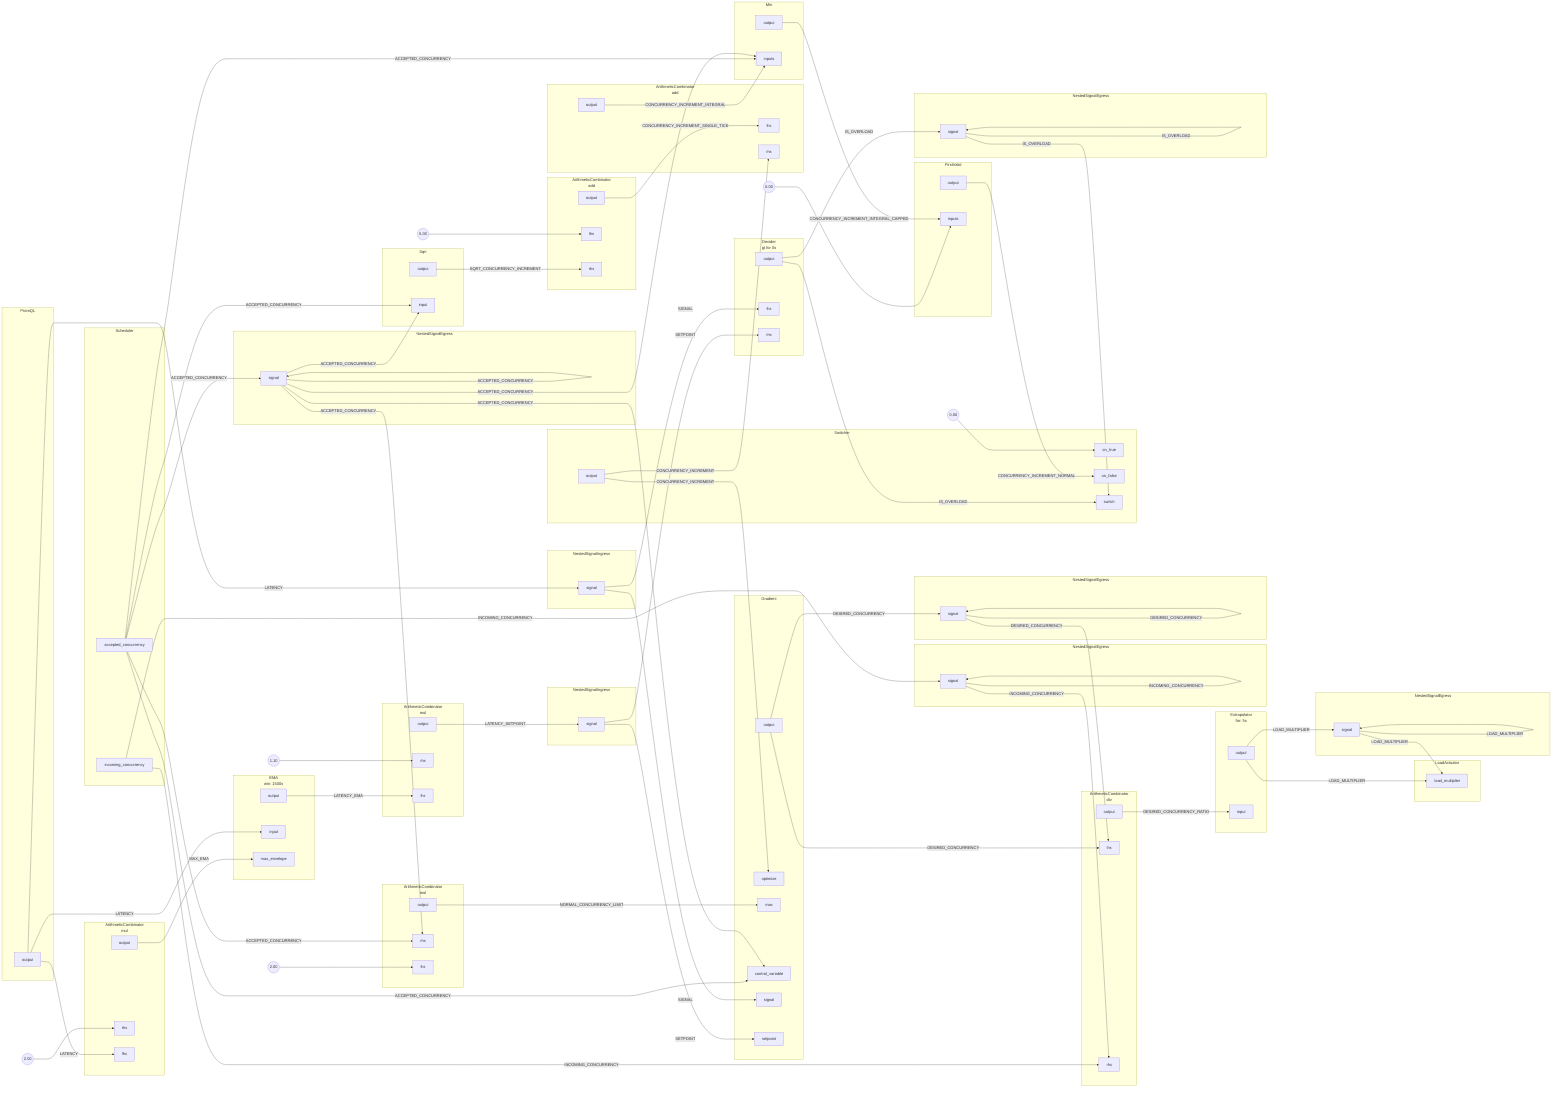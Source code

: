 flowchart LR
subgraph root.0[PromQL]
subgraph root.0_outports[ ]
style root.0_outports fill:none,stroke:none
root.0output[output]
end
end
subgraph root.1[<center>ArithmeticCombinator<br/>mul</center>]
subgraph root.1_inports[ ]
style root.1_inports fill:none,stroke:none
root.1rhs[rhs]
root.1lhs[lhs]
end
subgraph root.1_outports[ ]
style root.1_outports fill:none,stroke:none
root.1output[output]
end
end
FakeConstant0((2.00))
FakeConstant0 --> root.1rhs
subgraph root.2[<center>ArithmeticCombinator<br/>mul</center>]
subgraph root.2_inports[ ]
style root.2_inports fill:none,stroke:none
root.2rhs[rhs]
root.2lhs[lhs]
end
subgraph root.2_outports[ ]
style root.2_outports fill:none,stroke:none
root.2output[output]
end
end
FakeConstant1((1.10))
FakeConstant1 --> root.2rhs
subgraph root.3[<center>EMA<br/>win: 1500s</center>]
subgraph root.3_inports[ ]
style root.3_inports fill:none,stroke:none
root.3input[input]
root.3max_envelope[max_envelope]
end
subgraph root.3_outports[ ]
style root.3_outports fill:none,stroke:none
root.3output[output]
end
end
subgraph root.4.0[<center>ArithmeticCombinator<br/>div</center>]
subgraph root.4.0_inports[ ]
style root.4.0_inports fill:none,stroke:none
root.4.0lhs[lhs]
root.4.0rhs[rhs]
end
subgraph root.4.0_outports[ ]
style root.4.0_outports fill:none,stroke:none
root.4.0output[output]
end
end
subgraph root.4.1[<center>ArithmeticCombinator<br/>mul</center>]
subgraph root.4.1_inports[ ]
style root.4.1_inports fill:none,stroke:none
root.4.1rhs[rhs]
root.4.1lhs[lhs]
end
subgraph root.4.1_outports[ ]
style root.4.1_outports fill:none,stroke:none
root.4.1output[output]
end
end
FakeConstant2((2.00))
FakeConstant2 --> root.4.1lhs
subgraph root.4.2[<center>ArithmeticCombinator<br/>add</center>]
subgraph root.4.2_inports[ ]
style root.4.2_inports fill:none,stroke:none
root.4.2lhs[lhs]
root.4.2rhs[rhs]
end
subgraph root.4.2_outports[ ]
style root.4.2_outports fill:none,stroke:none
root.4.2output[output]
end
end
FakeConstant3((5.00))
FakeConstant3 --> root.4.2lhs
subgraph root.4.3[<center>ArithmeticCombinator<br/>add</center>]
subgraph root.4.3_inports[ ]
style root.4.3_inports fill:none,stroke:none
root.4.3lhs[lhs]
root.4.3rhs[rhs]
end
subgraph root.4.3_outports[ ]
style root.4.3_outports fill:none,stroke:none
root.4.3output[output]
end
end
subgraph root.4.4[Min]
subgraph root.4.4_inports[ ]
style root.4.4_inports fill:none,stroke:none
root.4.4inputs[inputs]
root.4.4inputs[inputs]
end
subgraph root.4.4_outports[ ]
style root.4.4_outports fill:none,stroke:none
root.4.4output[output]
end
end
subgraph root.4.5[FirstValid]
subgraph root.4.5_inports[ ]
style root.4.5_inports fill:none,stroke:none
root.4.5inputs[inputs]
root.4.5inputs[inputs]
end
subgraph root.4.5_outports[ ]
style root.4.5_outports fill:none,stroke:none
root.4.5output[output]
end
end
FakeConstant4((0.00))
FakeConstant4 --> root.4.5inputs
subgraph root.4.6[Sqrt]
subgraph root.4.6_inports[ ]
style root.4.6_inports fill:none,stroke:none
root.4.6input[input]
end
subgraph root.4.6_outports[ ]
style root.4.6_outports fill:none,stroke:none
root.4.6output[output]
end
end
subgraph root.4.7[Gradient]
subgraph root.4.7_inports[ ]
style root.4.7_inports fill:none,stroke:none
root.4.7optimize[optimize]
root.4.7max[max]
root.4.7control_variable[control_variable]
root.4.7signal[signal]
root.4.7setpoint[setpoint]
end
subgraph root.4.7_outports[ ]
style root.4.7_outports fill:none,stroke:none
root.4.7output[output]
end
end
subgraph root.4.8[<center>Extrapolator<br/>for: 5s</center>]
subgraph root.4.8_inports[ ]
style root.4.8_inports fill:none,stroke:none
root.4.8input[input]
end
subgraph root.4.8_outports[ ]
style root.4.8_outports fill:none,stroke:none
root.4.8output[output]
end
end
subgraph root.4.9.Scheduler[Scheduler]
subgraph root.4.9.Scheduler_outports[ ]
style root.4.9.Scheduler_outports fill:none,stroke:none
root.4.9.Scheduleraccepted_concurrency[accepted_concurrency]
root.4.9.Schedulerincoming_concurrency[incoming_concurrency]
end
end
subgraph root.4.9.LoadActuator[LoadActuator]
subgraph root.4.9.LoadActuator_inports[ ]
style root.4.9.LoadActuator_inports fill:none,stroke:none
root.4.9.LoadActuatorload_multiplier[load_multiplier]
end
end
subgraph root.4.10[<center>Decider<br/>gt for 0s</center>]
subgraph root.4.10_inports[ ]
style root.4.10_inports fill:none,stroke:none
root.4.10lhs[lhs]
root.4.10rhs[rhs]
end
subgraph root.4.10_outports[ ]
style root.4.10_outports fill:none,stroke:none
root.4.10output[output]
end
end
subgraph root.4.11[Switcher]
subgraph root.4.11_inports[ ]
style root.4.11_inports fill:none,stroke:none
root.4.11on_true[on_true]
root.4.11on_false[on_false]
root.4.11switch[switch]
end
subgraph root.4.11_outports[ ]
style root.4.11_outports fill:none,stroke:none
root.4.11output[output]
end
end
FakeConstant5((0.00))
FakeConstant5 --> root.4.11on_true
subgraph root.4.12[NestedSignalIngress]
subgraph root.4.12_inports[ ]
style root.4.12_inports fill:none,stroke:none
root.4.12signal[signal]
end
subgraph root.4.12_outports[ ]
style root.4.12_outports fill:none,stroke:none
root.4.12signal[signal]
end
end
subgraph root.4.13[NestedSignalIngress]
subgraph root.4.13_inports[ ]
style root.4.13_inports fill:none,stroke:none
root.4.13signal[signal]
end
subgraph root.4.13_outports[ ]
style root.4.13_outports fill:none,stroke:none
root.4.13signal[signal]
end
end
subgraph root.4.14[NestedSignalEgress]
subgraph root.4.14_inports[ ]
style root.4.14_inports fill:none,stroke:none
root.4.14signal[signal]
end
subgraph root.4.14_outports[ ]
style root.4.14_outports fill:none,stroke:none
root.4.14signal[signal]
end
end
subgraph root.4.15[NestedSignalEgress]
subgraph root.4.15_inports[ ]
style root.4.15_inports fill:none,stroke:none
root.4.15signal[signal]
end
subgraph root.4.15_outports[ ]
style root.4.15_outports fill:none,stroke:none
root.4.15signal[signal]
end
end
subgraph root.4.16[NestedSignalEgress]
subgraph root.4.16_inports[ ]
style root.4.16_inports fill:none,stroke:none
root.4.16signal[signal]
end
subgraph root.4.16_outports[ ]
style root.4.16_outports fill:none,stroke:none
root.4.16signal[signal]
end
end
subgraph root.4.17[NestedSignalEgress]
subgraph root.4.17_inports[ ]
style root.4.17_inports fill:none,stroke:none
root.4.17signal[signal]
end
subgraph root.4.17_outports[ ]
style root.4.17_outports fill:none,stroke:none
root.4.17signal[signal]
end
end
subgraph root.4.18[NestedSignalEgress]
subgraph root.4.18_inports[ ]
style root.4.18_inports fill:none,stroke:none
root.4.18signal[signal]
end
subgraph root.4.18_outports[ ]
style root.4.18_outports fill:none,stroke:none
root.4.18signal[signal]
end
end
root.4.5output --> |CONCURRENCY_INCREMENT_NORMAL| root.4.11on_false
root.1output --> |MAX_EMA| root.3max_envelope
root.4.1output --> |NORMAL_CONCURRENCY_LIMIT| root.4.7max
root.4.2output --> |CONCURRENCY_INCREMENT_SINGLE_TICK| root.4.3lhs
root.4.4output --> |CONCURRENCY_INCREMENT_INTEGRAL_CAPPED| root.4.5inputs
root.4.6output --> |SQRT_CONCURRENCY_INCREMENT| root.4.2rhs
root.4.9.Schedulerincoming_concurrency --> |INCOMING_CONCURRENCY| root.4.0rhs
root.4.9.Schedulerincoming_concurrency --> |INCOMING_CONCURRENCY| root.4.15signal
root.4.15signal --> |INCOMING_CONCURRENCY| root.4.0rhs
root.4.15signal --> |INCOMING_CONCURRENCY| root.4.15signal
root.4.11output --> |CONCURRENCY_INCREMENT| root.4.3rhs
root.4.11output --> |CONCURRENCY_INCREMENT| root.4.7optimize
root.4.13signal --> |SETPOINT| root.4.7setpoint
root.4.13signal --> |SETPOINT| root.4.10rhs
root.4.0output --> |DESIRED_CONCURRENCY_RATIO| root.4.8input
root.4.7output --> |DESIRED_CONCURRENCY| root.4.0lhs
root.4.7output --> |DESIRED_CONCURRENCY| root.4.16signal
root.4.16signal --> |DESIRED_CONCURRENCY| root.4.0lhs
root.4.16signal --> |DESIRED_CONCURRENCY| root.4.16signal
root.4.8output --> |LOAD_MULTIPLIER| root.4.9.LoadActuatorload_multiplier
root.4.8output --> |LOAD_MULTIPLIER| root.4.18signal
root.4.18signal --> |LOAD_MULTIPLIER| root.4.9.LoadActuatorload_multiplier
root.4.18signal --> |LOAD_MULTIPLIER| root.4.18signal
root.4.9.Scheduleraccepted_concurrency --> |ACCEPTED_CONCURRENCY| root.4.1rhs
root.4.9.Scheduleraccepted_concurrency --> |ACCEPTED_CONCURRENCY| root.4.4inputs
root.4.9.Scheduleraccepted_concurrency --> |ACCEPTED_CONCURRENCY| root.4.6input
root.4.9.Scheduleraccepted_concurrency --> |ACCEPTED_CONCURRENCY| root.4.7control_variable
root.4.9.Scheduleraccepted_concurrency --> |ACCEPTED_CONCURRENCY| root.4.14signal
root.4.14signal --> |ACCEPTED_CONCURRENCY| root.4.1rhs
root.4.14signal --> |ACCEPTED_CONCURRENCY| root.4.4inputs
root.4.14signal --> |ACCEPTED_CONCURRENCY| root.4.6input
root.4.14signal --> |ACCEPTED_CONCURRENCY| root.4.7control_variable
root.4.14signal --> |ACCEPTED_CONCURRENCY| root.4.14signal
root.4.10output --> |IS_OVERLOAD| root.4.11switch
root.4.10output --> |IS_OVERLOAD| root.4.17signal
root.4.17signal --> |IS_OVERLOAD| root.4.11switch
root.4.17signal --> |IS_OVERLOAD| root.4.17signal
root.4.12signal --> |SIGNAL| root.4.7signal
root.4.12signal --> |SIGNAL| root.4.10lhs
root.0output --> |LATENCY| root.1lhs
root.0output --> |LATENCY| root.3input
root.0output --> |LATENCY| root.4.12signal
root.2output --> |LATENCY_SETPOINT| root.4.13signal
root.3output --> |LATENCY_EMA| root.2lhs
root.4.3output --> |CONCURRENCY_INCREMENT_INTEGRAL| root.4.4inputs